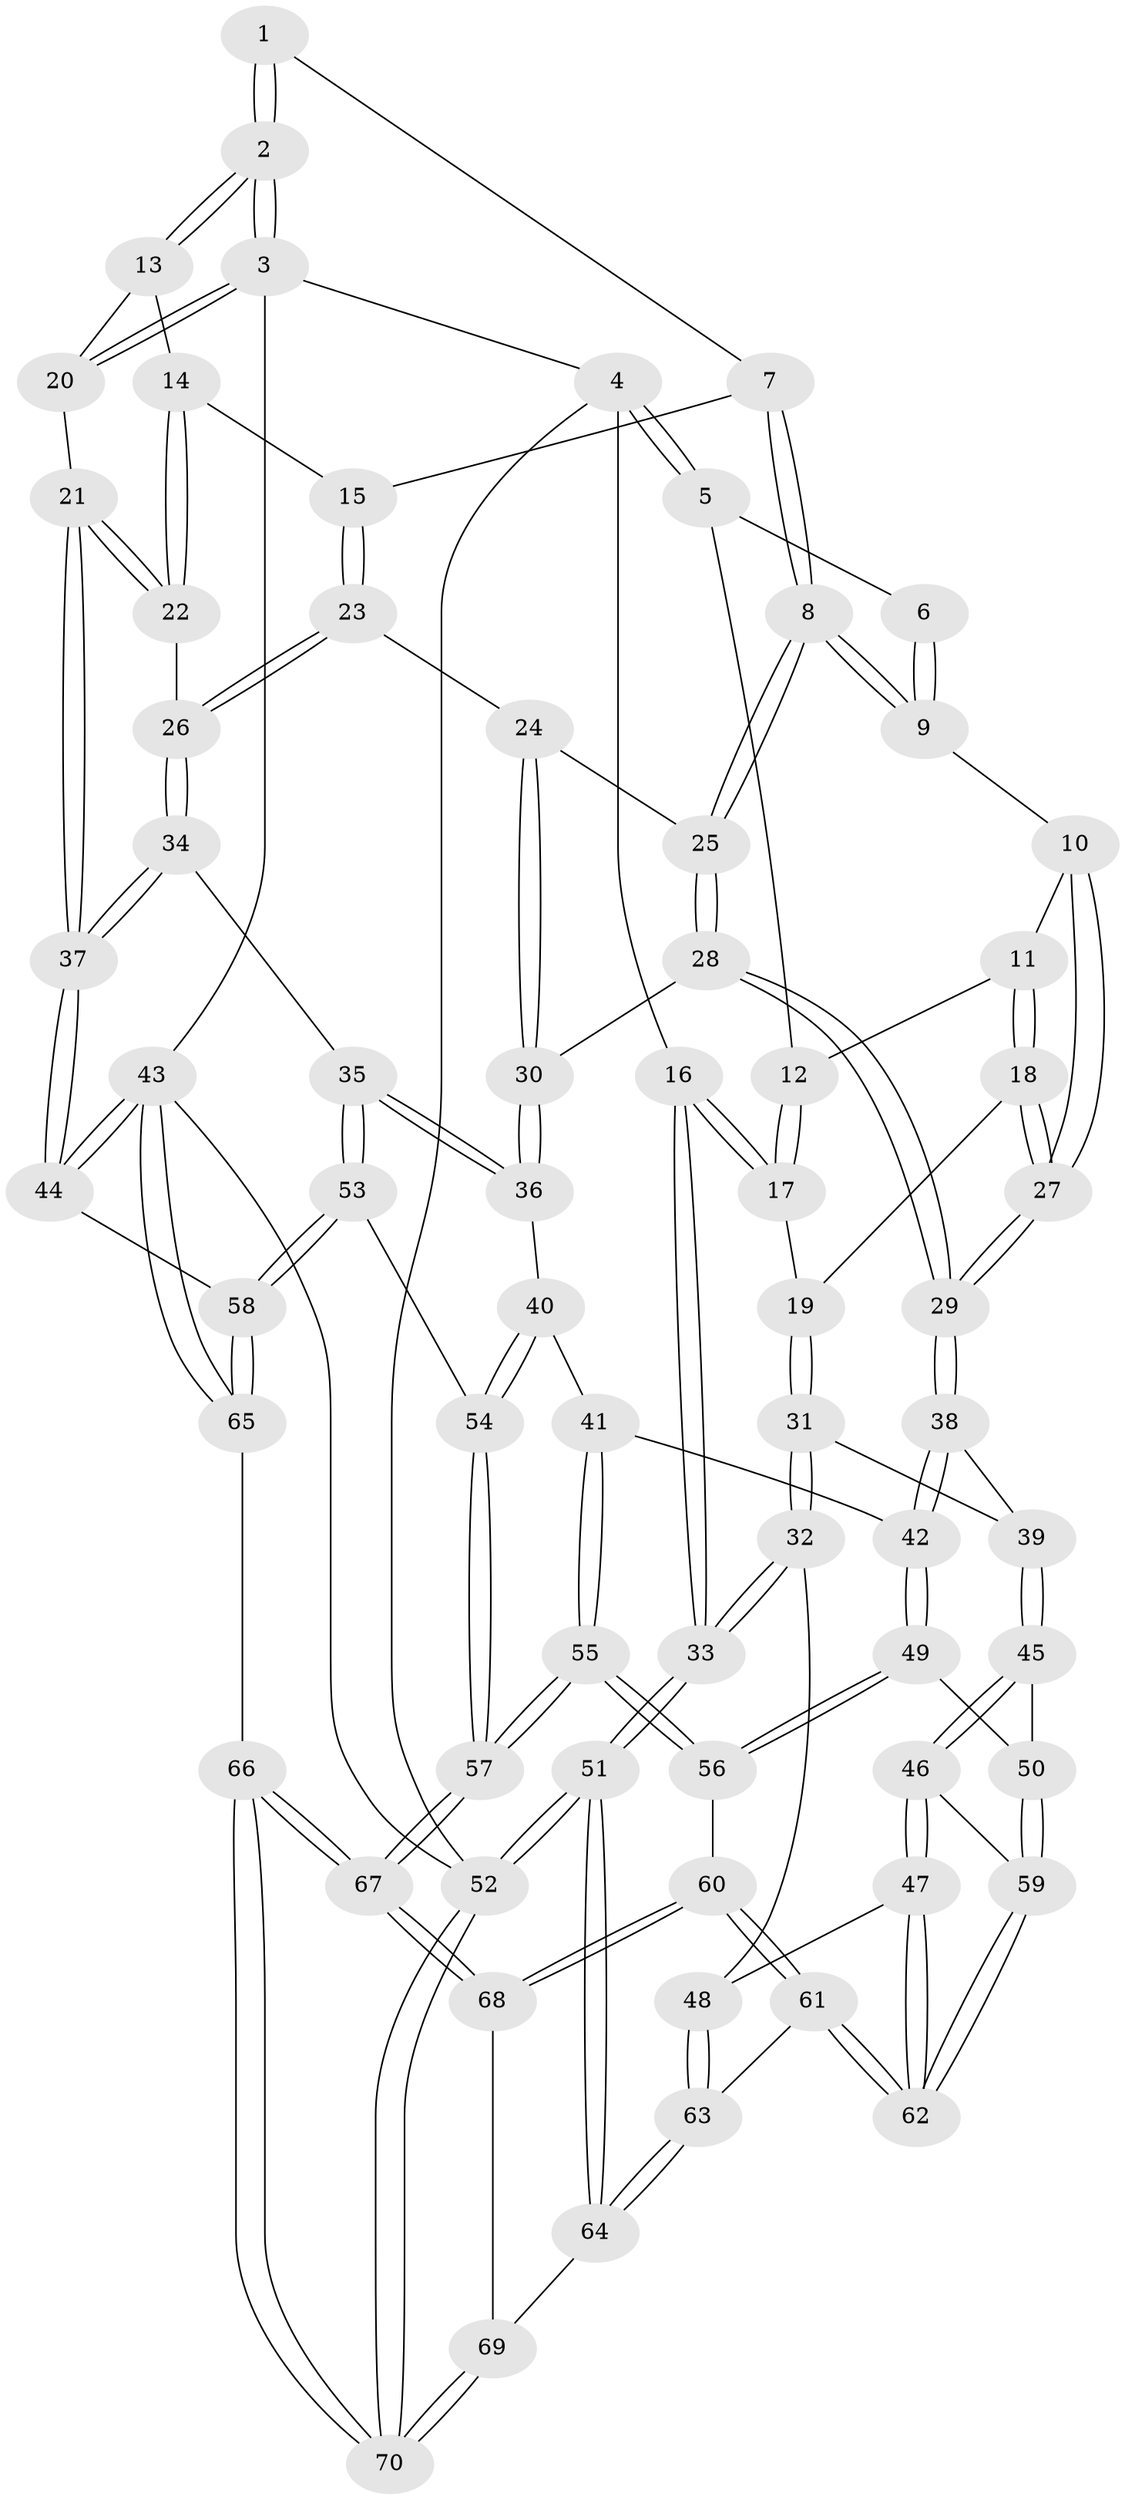 // coarse degree distribution, {2: 0.1, 3: 0.72, 4: 0.08, 5: 0.04, 6: 0.06}
// Generated by graph-tools (version 1.1) at 2025/54/03/04/25 22:54:25]
// undirected, 70 vertices, 172 edges
graph export_dot {
  node [color=gray90,style=filled];
  1 [pos="+0.842138795762559+0"];
  2 [pos="+1+0"];
  3 [pos="+1+0"];
  4 [pos="+0+0"];
  5 [pos="+0.2667792897285151+0"];
  6 [pos="+0.4537175657940186+0"];
  7 [pos="+0.8132751853735397+0.010657217763176697"];
  8 [pos="+0.6718694562280616+0.21020551781737137"];
  9 [pos="+0.5406948339810641+0.14449606943437726"];
  10 [pos="+0.4880052652598066+0.19183446945149704"];
  11 [pos="+0.3265777858628459+0.11971231447056428"];
  12 [pos="+0.26274826069079954+0"];
  13 [pos="+0.9657710456264346+0.14566257015087863"];
  14 [pos="+0.9023702222076385+0.16021214489983804"];
  15 [pos="+0.8983381889912165+0.15859840383776394"];
  16 [pos="+0+0.11368958533422634"];
  17 [pos="+0.16318609873040876+0.22231502476454018"];
  18 [pos="+0.37388836923604307+0.3509314154309613"];
  19 [pos="+0.19532234596129777+0.3181800795625527"];
  20 [pos="+1+0.21829528059579345"];
  21 [pos="+1+0.32012418120362013"];
  22 [pos="+1+0.2618404708886244"];
  23 [pos="+0.8221059900897264+0.33057294020654504"];
  24 [pos="+0.8043466458902435+0.32510638680608317"];
  25 [pos="+0.6740804588905498+0.2204575768391631"];
  26 [pos="+0.8239931483050332+0.3323471927792174"];
  27 [pos="+0.3853249975418487+0.3580467867965404"];
  28 [pos="+0.5552772876050258+0.39538956672510345"];
  29 [pos="+0.43343473211985734+0.43407466397471794"];
  30 [pos="+0.6618527662499208+0.4446901508952978"];
  31 [pos="+0.07085158929374048+0.4425246447067293"];
  32 [pos="+0+0.4938370343740055"];
  33 [pos="+0+0.49040897926634597"];
  34 [pos="+0.9122670788297585+0.5107518289763435"];
  35 [pos="+0.8490203015537751+0.5482721669772772"];
  36 [pos="+0.7167033206199219+0.5321310874735501"];
  37 [pos="+1+0.5511123183127918"];
  38 [pos="+0.43151846445702+0.44581619661631455"];
  39 [pos="+0.20078703323478708+0.5357835898391115"];
  40 [pos="+0.6605475891218101+0.5818209909194301"];
  41 [pos="+0.5334150765656227+0.5897769160703825"];
  42 [pos="+0.44304984807147985+0.5116786977217618"];
  43 [pos="+1+1"];
  44 [pos="+1+0.7124459319618267"];
  45 [pos="+0.21038202517147508+0.6079131448703192"];
  46 [pos="+0.14773543153045443+0.6643520519166851"];
  47 [pos="+0.08896617949609109+0.6884108120821362"];
  48 [pos="+0.0850683898479098+0.688479051604812"];
  49 [pos="+0.3652785644875675+0.648255441632071"];
  50 [pos="+0.2909891808688929+0.6546054380372676"];
  51 [pos="+0+1"];
  52 [pos="+0+1"];
  53 [pos="+0.7984192768576959+0.698386964446773"];
  54 [pos="+0.6932304626682096+0.7433101403774673"];
  55 [pos="+0.5828856839457878+0.8469919844572471"];
  56 [pos="+0.39601504142358196+0.7508817666244453"];
  57 [pos="+0.5924286045514822+0.8585120948024921"];
  58 [pos="+0.8896979223960513+0.7916703455251275"];
  59 [pos="+0.24042224442245713+0.7353728556830422"];
  60 [pos="+0.2499094781095213+0.86292275087474"];
  61 [pos="+0.24215771937513397+0.8500212523804324"];
  62 [pos="+0.23244883504996028+0.8163796675890475"];
  63 [pos="+0.06394297040395801+0.7918697707964479"];
  64 [pos="+0.006135040506480773+0.8662501338001819"];
  65 [pos="+0.715431790875841+1"];
  66 [pos="+0.6553753511843584+1"];
  67 [pos="+0.6074647729341458+0.9732820678723471"];
  68 [pos="+0.24950362019080108+0.8746968985065228"];
  69 [pos="+0.21479077153444875+0.9434635264412744"];
  70 [pos="+0.2063969069650486+1"];
  1 -- 2;
  1 -- 2;
  1 -- 7;
  2 -- 3;
  2 -- 3;
  2 -- 13;
  2 -- 13;
  3 -- 4;
  3 -- 20;
  3 -- 20;
  3 -- 43;
  4 -- 5;
  4 -- 5;
  4 -- 16;
  4 -- 52;
  5 -- 6;
  5 -- 12;
  6 -- 9;
  6 -- 9;
  7 -- 8;
  7 -- 8;
  7 -- 15;
  8 -- 9;
  8 -- 9;
  8 -- 25;
  8 -- 25;
  9 -- 10;
  10 -- 11;
  10 -- 27;
  10 -- 27;
  11 -- 12;
  11 -- 18;
  11 -- 18;
  12 -- 17;
  12 -- 17;
  13 -- 14;
  13 -- 20;
  14 -- 15;
  14 -- 22;
  14 -- 22;
  15 -- 23;
  15 -- 23;
  16 -- 17;
  16 -- 17;
  16 -- 33;
  16 -- 33;
  17 -- 19;
  18 -- 19;
  18 -- 27;
  18 -- 27;
  19 -- 31;
  19 -- 31;
  20 -- 21;
  21 -- 22;
  21 -- 22;
  21 -- 37;
  21 -- 37;
  22 -- 26;
  23 -- 24;
  23 -- 26;
  23 -- 26;
  24 -- 25;
  24 -- 30;
  24 -- 30;
  25 -- 28;
  25 -- 28;
  26 -- 34;
  26 -- 34;
  27 -- 29;
  27 -- 29;
  28 -- 29;
  28 -- 29;
  28 -- 30;
  29 -- 38;
  29 -- 38;
  30 -- 36;
  30 -- 36;
  31 -- 32;
  31 -- 32;
  31 -- 39;
  32 -- 33;
  32 -- 33;
  32 -- 48;
  33 -- 51;
  33 -- 51;
  34 -- 35;
  34 -- 37;
  34 -- 37;
  35 -- 36;
  35 -- 36;
  35 -- 53;
  35 -- 53;
  36 -- 40;
  37 -- 44;
  37 -- 44;
  38 -- 39;
  38 -- 42;
  38 -- 42;
  39 -- 45;
  39 -- 45;
  40 -- 41;
  40 -- 54;
  40 -- 54;
  41 -- 42;
  41 -- 55;
  41 -- 55;
  42 -- 49;
  42 -- 49;
  43 -- 44;
  43 -- 44;
  43 -- 65;
  43 -- 65;
  43 -- 52;
  44 -- 58;
  45 -- 46;
  45 -- 46;
  45 -- 50;
  46 -- 47;
  46 -- 47;
  46 -- 59;
  47 -- 48;
  47 -- 62;
  47 -- 62;
  48 -- 63;
  48 -- 63;
  49 -- 50;
  49 -- 56;
  49 -- 56;
  50 -- 59;
  50 -- 59;
  51 -- 52;
  51 -- 52;
  51 -- 64;
  51 -- 64;
  52 -- 70;
  52 -- 70;
  53 -- 54;
  53 -- 58;
  53 -- 58;
  54 -- 57;
  54 -- 57;
  55 -- 56;
  55 -- 56;
  55 -- 57;
  55 -- 57;
  56 -- 60;
  57 -- 67;
  57 -- 67;
  58 -- 65;
  58 -- 65;
  59 -- 62;
  59 -- 62;
  60 -- 61;
  60 -- 61;
  60 -- 68;
  60 -- 68;
  61 -- 62;
  61 -- 62;
  61 -- 63;
  63 -- 64;
  63 -- 64;
  64 -- 69;
  65 -- 66;
  66 -- 67;
  66 -- 67;
  66 -- 70;
  66 -- 70;
  67 -- 68;
  67 -- 68;
  68 -- 69;
  69 -- 70;
  69 -- 70;
}
